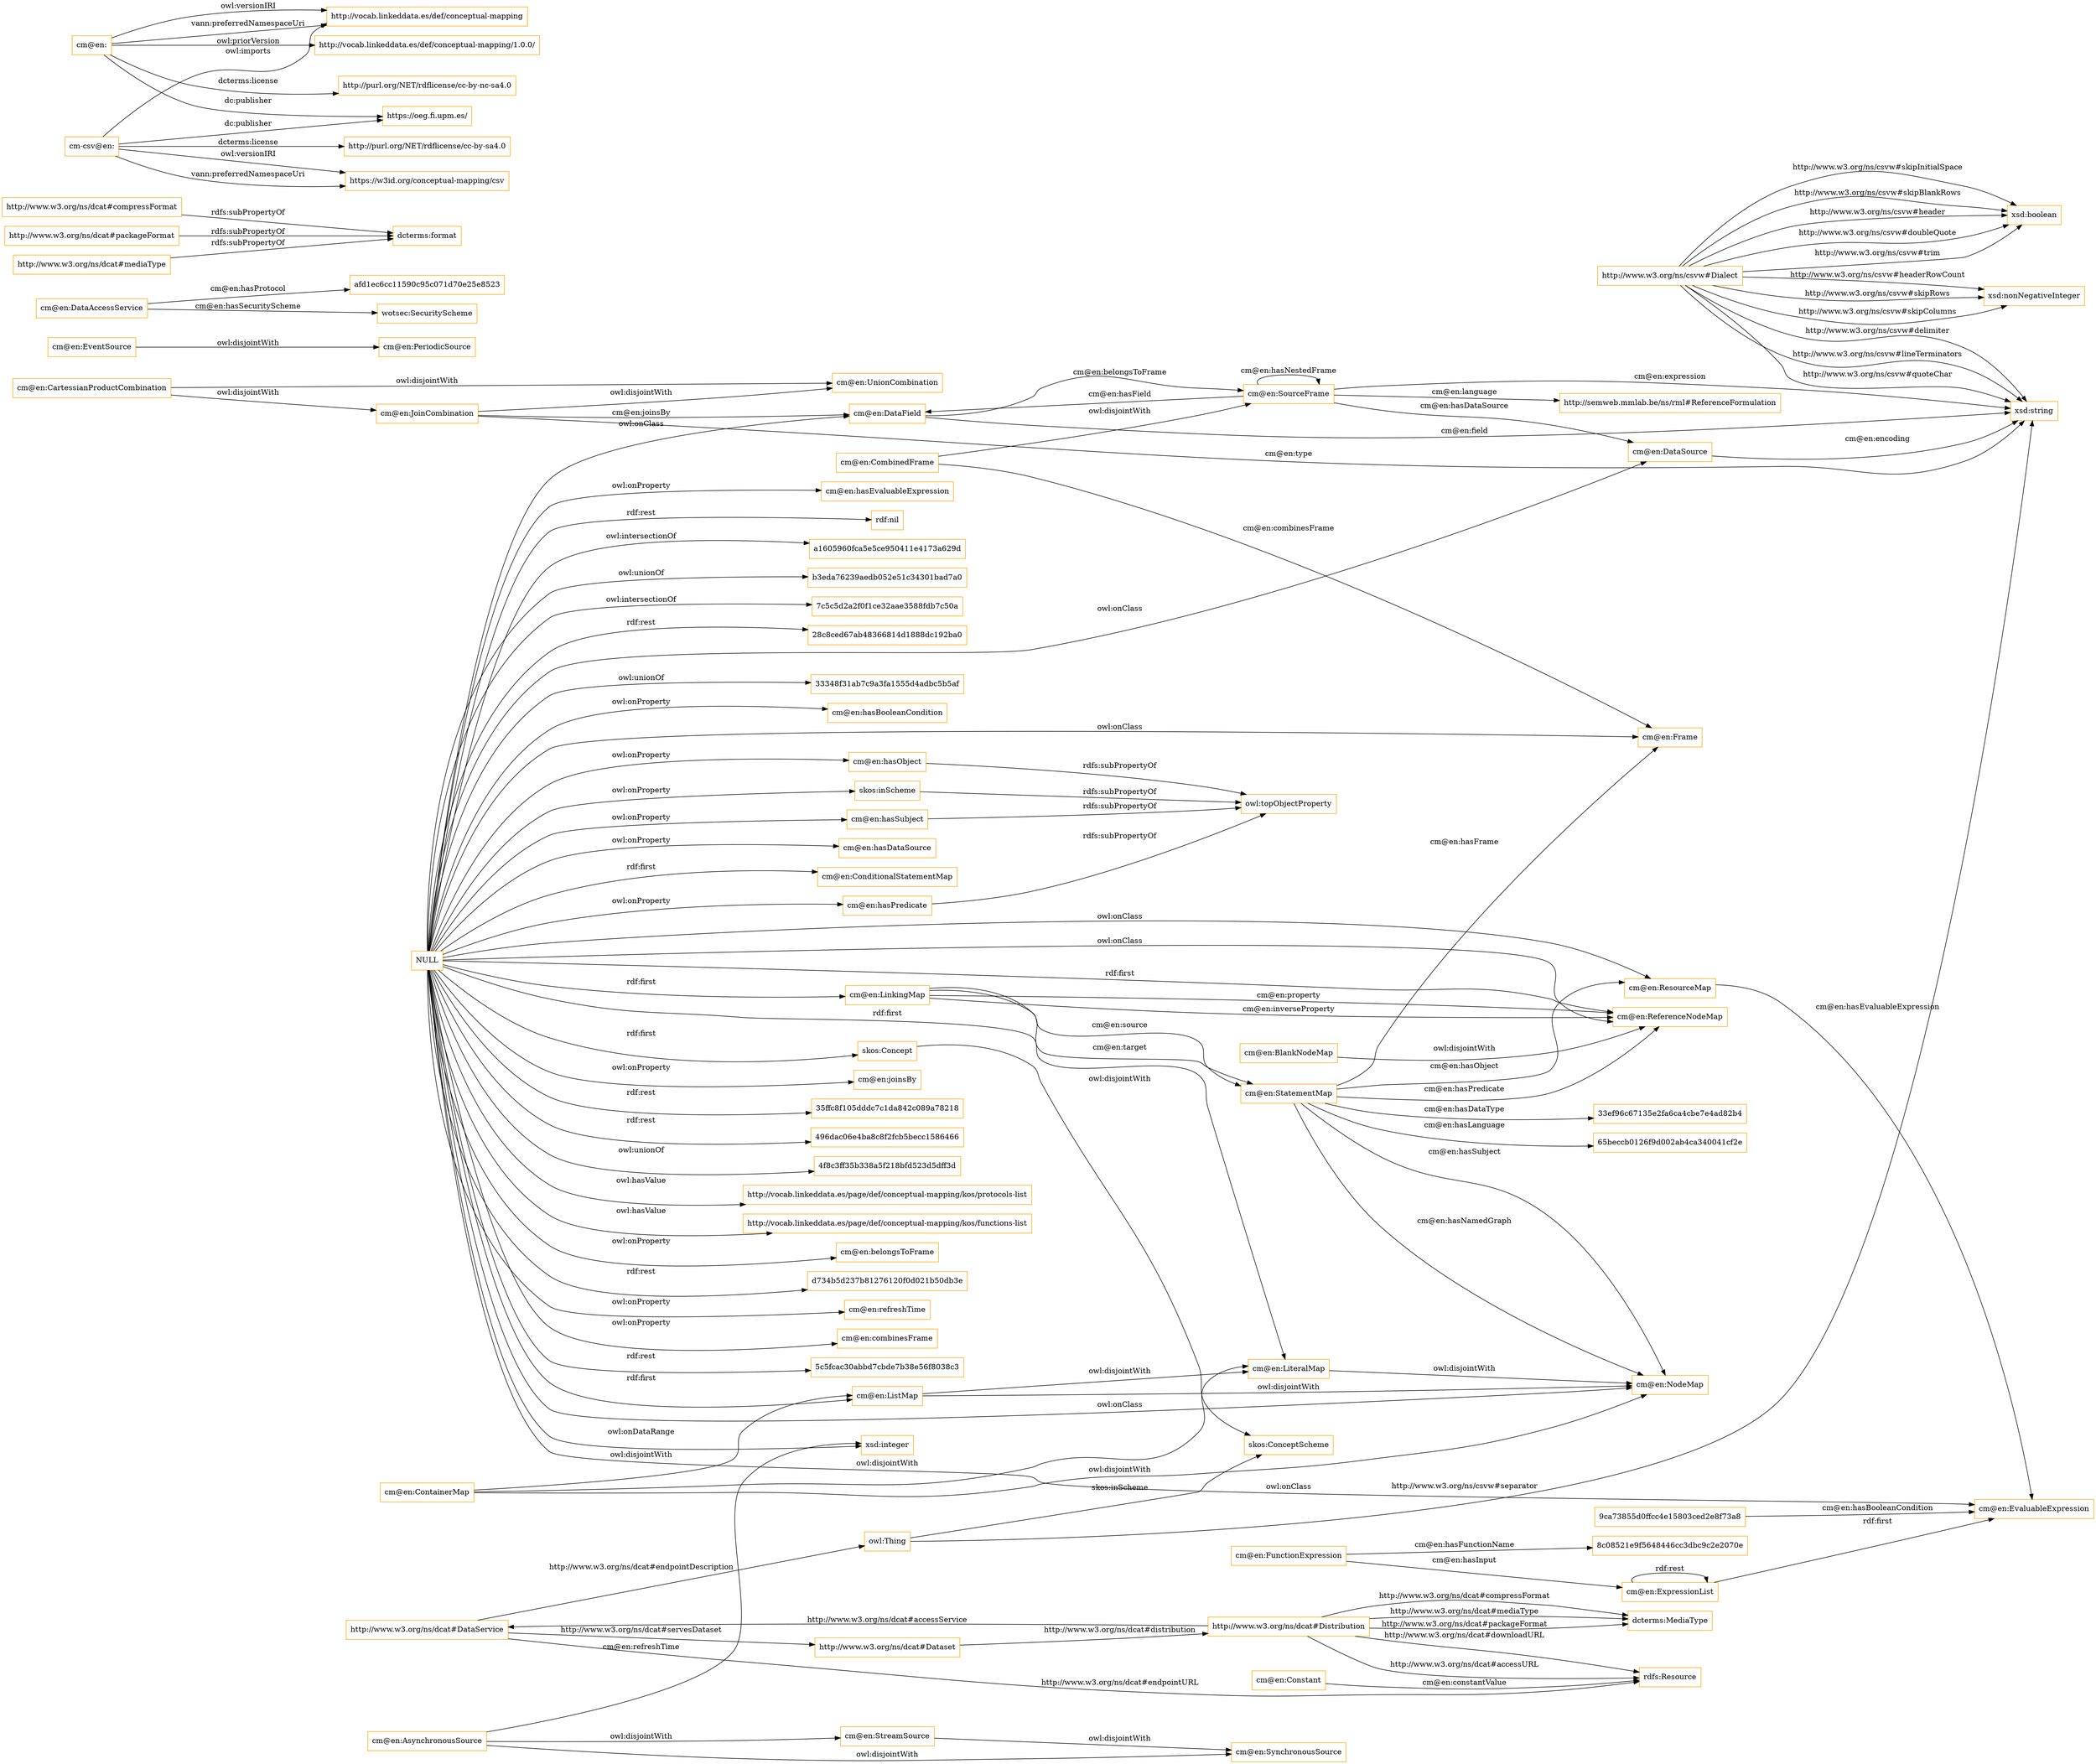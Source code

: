 digraph ar2dtool_diagram { 
rankdir=LR;
size="1501"
node [shape = rectangle, color="orange"]; "http://www.w3.org/ns/csvw#Dialect" "xsd:string" "cm@en:PeriodicSource" "cm@en:DataAccessService" "cm@en:DataField" "cm@en:BlankNodeMap" "http://www.w3.org/ns/dcat#Distribution" "8c08521e9f5648446cc3dbc9c2e2070e" "http://www.w3.org/ns/dcat#DataService" "65beccb0126f9d002ab4ca340041cf2e" "cm@en:FunctionExpression" "cm@en:UnionCombination" "afd1ec6cc11590c95c071d70e25e8523" "cm@en:SourceFrame" "9ca73855d0ffcc4e15803ced2e8f73a8" "cm@en:ExpressionList" "cm@en:StreamSource" "cm@en:EventSource" "cm@en:ResourceMap" "cm@en:LinkingMap" "cm@en:EvaluableExpression" "cm@en:ConditionalStatementMap" "rdfs:Resource" "skos:ConceptScheme" "cm@en:DataSource" "33ef96c67135e2fa6ca4cbe7e4ad82b4" "cm@en:Frame" "cm@en:LiteralMap" "cm@en:NodeMap" "skos:Concept" "cm@en:Constant" "cm@en:CombinedFrame" "wotsec:SecurityScheme" "cm@en:ReferenceNodeMap" "cm@en:CartessianProductCombination" "dcterms:MediaType" "http://www.w3.org/ns/dcat#Dataset" "cm@en:ListMap" "cm@en:JoinCombination" "cm@en:AsynchronousSource" "cm@en:SynchronousSource" "http://semweb.mmlab.be/ns/rml#ReferenceFormulation" "cm@en:StatementMap" "cm@en:ContainerMap" ; /*classes style*/
	"http://www.w3.org/ns/dcat#compressFormat" -> "dcterms:format" [ label = "rdfs:subPropertyOf" ];
	"cm@en:" -> "http://vocab.linkeddata.es/def/conceptual-mapping" [ label = "owl:versionIRI" ];
	"cm@en:" -> "http://vocab.linkeddata.es/def/conceptual-mapping" [ label = "vann:preferredNamespaceUri" ];
	"cm@en:" -> "https://oeg.fi.upm.es/" [ label = "dc:publisher" ];
	"cm@en:" -> "http://vocab.linkeddata.es/def/conceptual-mapping/1.0.0/" [ label = "owl:priorVersion" ];
	"cm@en:" -> "http://purl.org/NET/rdflicense/cc-by-nc-sa4.0" [ label = "dcterms:license" ];
	"cm@en:CombinedFrame" -> "cm@en:SourceFrame" [ label = "owl:disjointWith" ];
	"cm@en:EventSource" -> "cm@en:PeriodicSource" [ label = "owl:disjointWith" ];
	"cm@en:ListMap" -> "cm@en:NodeMap" [ label = "owl:disjointWith" ];
	"cm@en:ListMap" -> "cm@en:LiteralMap" [ label = "owl:disjointWith" ];
	"skos:Concept" -> "skos:ConceptScheme" [ label = "owl:disjointWith" ];
	"cm@en:hasPredicate" -> "owl:topObjectProperty" [ label = "rdfs:subPropertyOf" ];
	"cm@en:BlankNodeMap" -> "cm@en:ReferenceNodeMap" [ label = "owl:disjointWith" ];
	"cm@en:hasObject" -> "owl:topObjectProperty" [ label = "rdfs:subPropertyOf" ];
	"cm@en:JoinCombination" -> "cm@en:UnionCombination" [ label = "owl:disjointWith" ];
	"cm@en:ContainerMap" -> "cm@en:NodeMap" [ label = "owl:disjointWith" ];
	"cm@en:ContainerMap" -> "cm@en:LiteralMap" [ label = "owl:disjointWith" ];
	"cm@en:ContainerMap" -> "cm@en:ListMap" [ label = "owl:disjointWith" ];
	"skos:inScheme" -> "owl:topObjectProperty" [ label = "rdfs:subPropertyOf" ];
	"NULL" -> "cm@en:EvaluableExpression" [ label = "owl:onClass" ];
	"NULL" -> "cm@en:joinsBy" [ label = "owl:onProperty" ];
	"NULL" -> "35ffc8f105dddc7c1da842c089a78218" [ label = "rdf:rest" ];
	"NULL" -> "skos:Concept" [ label = "rdf:first" ];
	"NULL" -> "cm@en:ResourceMap" [ label = "owl:onClass" ];
	"NULL" -> "496dac06e4ba8c8f2fcb5becc1586466" [ label = "rdf:rest" ];
	"NULL" -> "cm@en:Frame" [ label = "owl:onClass" ];
	"NULL" -> "4f8c3ff35b338a5f218bfd523d5dff3d" [ label = "owl:unionOf" ];
	"NULL" -> "xsd:integer" [ label = "owl:onDataRange" ];
	"NULL" -> "cm@en:ListMap" [ label = "rdf:first" ];
	"NULL" -> "http://vocab.linkeddata.es/page/def/conceptual-mapping/kos/protocols-list" [ label = "owl:hasValue" ];
	"NULL" -> "cm@en:hasSubject" [ label = "owl:onProperty" ];
	"NULL" -> "http://vocab.linkeddata.es/page/def/conceptual-mapping/kos/functions-list" [ label = "owl:hasValue" ];
	"NULL" -> "cm@en:belongsToFrame" [ label = "owl:onProperty" ];
	"NULL" -> "cm@en:ReferenceNodeMap" [ label = "owl:onClass" ];
	"NULL" -> "d734b5d237b81276120f0d021b50db3e" [ label = "rdf:rest" ];
	"NULL" -> "cm@en:refreshTime" [ label = "owl:onProperty" ];
	"NULL" -> "cm@en:NodeMap" [ label = "owl:onClass" ];
	"NULL" -> "cm@en:combinesFrame" [ label = "owl:onProperty" ];
	"NULL" -> "cm@en:LiteralMap" [ label = "rdf:first" ];
	"NULL" -> "5c5fcac30abbd7cbde7b38e56f8038c3" [ label = "rdf:rest" ];
	"NULL" -> "cm@en:hasEvaluableExpression" [ label = "owl:onProperty" ];
	"NULL" -> "rdf:nil" [ label = "rdf:rest" ];
	"NULL" -> "cm@en:LinkingMap" [ label = "rdf:first" ];
	"NULL" -> "a1605960fca5e5ce950411e4173a629d" [ label = "owl:intersectionOf" ];
	"NULL" -> "b3eda76239aedb052e51c34301bad7a0" [ label = "owl:unionOf" ];
	"NULL" -> "cm@en:hasPredicate" [ label = "owl:onProperty" ];
	"NULL" -> "7c5c5d2a2f0f1ce32aae3588fdb7c50a" [ label = "owl:intersectionOf" ];
	"NULL" -> "cm@en:ConditionalStatementMap" [ label = "rdf:first" ];
	"NULL" -> "cm@en:ReferenceNodeMap" [ label = "rdf:first" ];
	"NULL" -> "28c8ced67ab48366814d1888dc192ba0" [ label = "rdf:rest" ];
	"NULL" -> "cm@en:DataField" [ label = "owl:onClass" ];
	"NULL" -> "skos:inScheme" [ label = "owl:onProperty" ];
	"NULL" -> "33348f31ab7c9a3fa1555d4adbc5b5af" [ label = "owl:unionOf" ];
	"NULL" -> "cm@en:DataSource" [ label = "owl:onClass" ];
	"NULL" -> "cm@en:hasBooleanCondition" [ label = "owl:onProperty" ];
	"NULL" -> "cm@en:hasDataSource" [ label = "owl:onProperty" ];
	"NULL" -> "cm@en:hasObject" [ label = "owl:onProperty" ];
	"cm@en:CartessianProductCombination" -> "cm@en:UnionCombination" [ label = "owl:disjointWith" ];
	"cm@en:CartessianProductCombination" -> "cm@en:JoinCombination" [ label = "owl:disjointWith" ];
	"http://www.w3.org/ns/dcat#packageFormat" -> "dcterms:format" [ label = "rdfs:subPropertyOf" ];
	"cm@en:StreamSource" -> "cm@en:SynchronousSource" [ label = "owl:disjointWith" ];
	"cm@en:AsynchronousSource" -> "cm@en:SynchronousSource" [ label = "owl:disjointWith" ];
	"cm@en:AsynchronousSource" -> "cm@en:StreamSource" [ label = "owl:disjointWith" ];
	"cm-csv@en:" -> "http://purl.org/NET/rdflicense/cc-by-sa4.0" [ label = "dcterms:license" ];
	"cm-csv@en:" -> "https://w3id.org/conceptual-mapping/csv" [ label = "owl:versionIRI" ];
	"cm-csv@en:" -> "https://w3id.org/conceptual-mapping/csv" [ label = "vann:preferredNamespaceUri" ];
	"cm-csv@en:" -> "https://oeg.fi.upm.es/" [ label = "dc:publisher" ];
	"cm-csv@en:" -> "http://vocab.linkeddata.es/def/conceptual-mapping" [ label = "owl:imports" ];
	"cm@en:LiteralMap" -> "cm@en:NodeMap" [ label = "owl:disjointWith" ];
	"http://www.w3.org/ns/dcat#mediaType" -> "dcterms:format" [ label = "rdfs:subPropertyOf" ];
	"cm@en:hasSubject" -> "owl:topObjectProperty" [ label = "rdfs:subPropertyOf" ];
	"http://www.w3.org/ns/dcat#Distribution" -> "rdfs:Resource" [ label = "http://www.w3.org/ns/dcat#downloadURL" ];
	"http://www.w3.org/ns/csvw#Dialect" -> "xsd:string" [ label = "http://www.w3.org/ns/csvw#delimiter" ];
	"cm@en:DataAccessService" -> "afd1ec6cc11590c95c071d70e25e8523" [ label = "cm@en:hasProtocol" ];
	"cm@en:LinkingMap" -> "cm@en:StatementMap" [ label = "cm@en:source" ];
	"cm@en:LinkingMap" -> "cm@en:StatementMap" [ label = "cm@en:target" ];
	"owl:Thing" -> "skos:ConceptScheme" [ label = "skos:inScheme" ];
	"cm@en:StatementMap" -> "cm@en:Frame" [ label = "cm@en:hasFrame" ];
	"cm@en:ExpressionList" -> "cm@en:ExpressionList" [ label = "rdf:rest" ];
	"cm@en:DataField" -> "xsd:string" [ label = "cm@en:field" ];
	"http://www.w3.org/ns/csvw#Dialect" -> "xsd:boolean" [ label = "http://www.w3.org/ns/csvw#header" ];
	"cm@en:SourceFrame" -> "cm@en:DataField" [ label = "cm@en:hasField" ];
	"http://www.w3.org/ns/csvw#Dialect" -> "xsd:nonNegativeInteger" [ label = "http://www.w3.org/ns/csvw#skipColumns" ];
	"cm@en:AsynchronousSource" -> "xsd:integer" [ label = "cm@en:refreshTime" ];
	"http://www.w3.org/ns/csvw#Dialect" -> "xsd:nonNegativeInteger" [ label = "http://www.w3.org/ns/csvw#headerRowCount" ];
	"cm@en:FunctionExpression" -> "8c08521e9f5648446cc3dbc9c2e2070e" [ label = "cm@en:hasFunctionName" ];
	"cm@en:Constant" -> "rdfs:Resource" [ label = "cm@en:constantValue" ];
	"http://www.w3.org/ns/dcat#Distribution" -> "rdfs:Resource" [ label = "http://www.w3.org/ns/dcat#accessURL" ];
	"owl:Thing" -> "xsd:string" [ label = "http://www.w3.org/ns/csvw#separator" ];
	"cm@en:DataAccessService" -> "wotsec:SecurityScheme" [ label = "cm@en:hasSecurityScheme" ];
	"cm@en:StatementMap" -> "33ef96c67135e2fa6ca4cbe7e4ad82b4" [ label = "cm@en:hasDataType" ];
	"cm@en:SourceFrame" -> "http://semweb.mmlab.be/ns/rml#ReferenceFormulation" [ label = "cm@en:language" ];
	"cm@en:LinkingMap" -> "cm@en:ReferenceNodeMap" [ label = "cm@en:property" ];
	"cm@en:StatementMap" -> "65beccb0126f9d002ab4ca340041cf2e" [ label = "cm@en:hasLanguage" ];
	"http://www.w3.org/ns/dcat#Distribution" -> "dcterms:MediaType" [ label = "http://www.w3.org/ns/dcat#mediaType" ];
	"cm@en:StatementMap" -> "cm@en:ReferenceNodeMap" [ label = "cm@en:hasPredicate" ];
	"http://www.w3.org/ns/csvw#Dialect" -> "xsd:nonNegativeInteger" [ label = "http://www.w3.org/ns/csvw#skipRows" ];
	"cm@en:SourceFrame" -> "cm@en:DataSource" [ label = "cm@en:hasDataSource" ];
	"http://www.w3.org/ns/csvw#Dialect" -> "xsd:boolean" [ label = "http://www.w3.org/ns/csvw#doubleQuote" ];
	"9ca73855d0ffcc4e15803ced2e8f73a8" -> "cm@en:EvaluableExpression" [ label = "cm@en:hasBooleanCondition" ];
	"http://www.w3.org/ns/csvw#Dialect" -> "xsd:boolean" [ label = "http://www.w3.org/ns/csvw#trim" ];
	"http://www.w3.org/ns/dcat#Distribution" -> "dcterms:MediaType" [ label = "http://www.w3.org/ns/dcat#packageFormat" ];
	"http://www.w3.org/ns/csvw#Dialect" -> "xsd:boolean" [ label = "http://www.w3.org/ns/csvw#skipInitialSpace" ];
	"http://www.w3.org/ns/dcat#DataService" -> "owl:Thing" [ label = "http://www.w3.org/ns/dcat#endpointDescription" ];
	"http://www.w3.org/ns/csvw#Dialect" -> "xsd:string" [ label = "http://www.w3.org/ns/csvw#lineTerminators" ];
	"cm@en:LinkingMap" -> "cm@en:ReferenceNodeMap" [ label = "cm@en:inverseProperty" ];
	"cm@en:StatementMap" -> "cm@en:NodeMap" [ label = "cm@en:hasNamedGraph" ];
	"http://www.w3.org/ns/dcat#Distribution" -> "http://www.w3.org/ns/dcat#DataService" [ label = "http://www.w3.org/ns/dcat#accessService" ];
	"cm@en:ResourceMap" -> "cm@en:EvaluableExpression" [ label = "cm@en:hasEvaluableExpression" ];
	"cm@en:FunctionExpression" -> "cm@en:ExpressionList" [ label = "cm@en:hasInput" ];
	"http://www.w3.org/ns/dcat#DataService" -> "rdfs:Resource" [ label = "http://www.w3.org/ns/dcat#endpointURL" ];
	"cm@en:JoinCombination" -> "xsd:string" [ label = "cm@en:type" ];
	"cm@en:SourceFrame" -> "cm@en:SourceFrame" [ label = "cm@en:hasNestedFrame" ];
	"http://www.w3.org/ns/dcat#Distribution" -> "dcterms:MediaType" [ label = "http://www.w3.org/ns/dcat#compressFormat" ];
	"http://www.w3.org/ns/dcat#DataService" -> "http://www.w3.org/ns/dcat#Dataset" [ label = "http://www.w3.org/ns/dcat#servesDataset" ];
	"cm@en:JoinCombination" -> "cm@en:DataField" [ label = "cm@en:joinsBy" ];
	"cm@en:SourceFrame" -> "xsd:string" [ label = "cm@en:expression" ];
	"cm@en:CombinedFrame" -> "cm@en:Frame" [ label = "cm@en:combinesFrame" ];
	"http://www.w3.org/ns/csvw#Dialect" -> "xsd:string" [ label = "http://www.w3.org/ns/csvw#quoteChar" ];
	"cm@en:StatementMap" -> "cm@en:NodeMap" [ label = "cm@en:hasSubject" ];
	"cm@en:ExpressionList" -> "cm@en:EvaluableExpression" [ label = "rdf:first" ];
	"cm@en:StatementMap" -> "cm@en:ResourceMap" [ label = "cm@en:hasObject" ];
	"cm@en:DataSource" -> "xsd:string" [ label = "cm@en:encoding" ];
	"cm@en:DataField" -> "cm@en:SourceFrame" [ label = "cm@en:belongsToFrame" ];
	"http://www.w3.org/ns/csvw#Dialect" -> "xsd:boolean" [ label = "http://www.w3.org/ns/csvw#skipBlankRows" ];
	"http://www.w3.org/ns/dcat#Dataset" -> "http://www.w3.org/ns/dcat#Distribution" [ label = "http://www.w3.org/ns/dcat#distribution" ];

}

